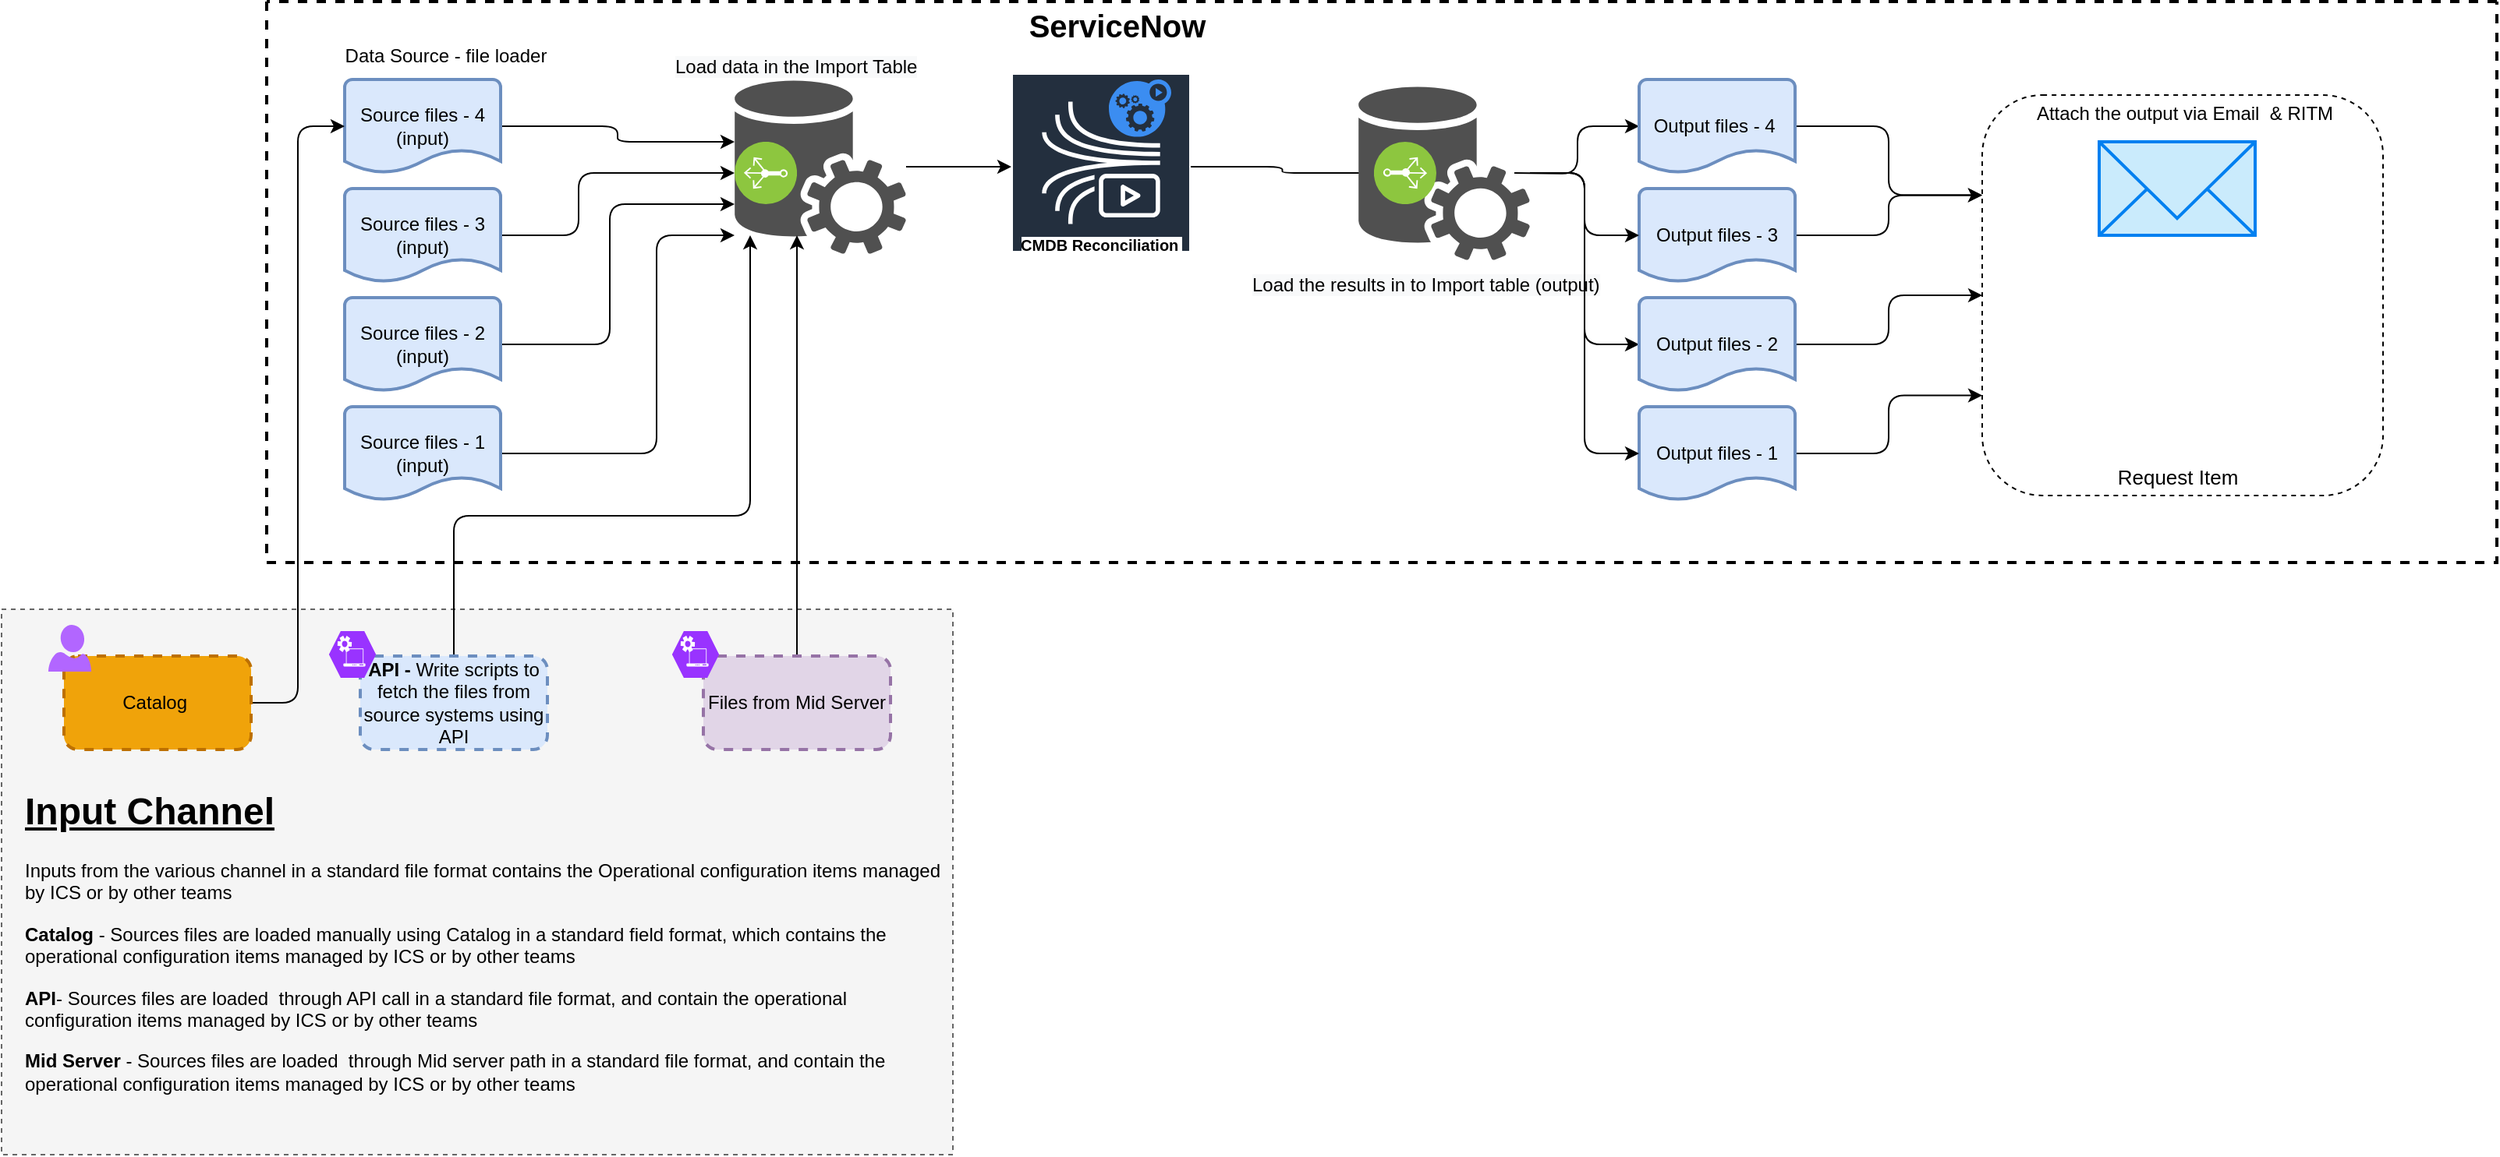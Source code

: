 <mxfile version="20.6.0" type="github"><diagram id="Gx5JAgFAaHTAftw7QpYB" name="Page-1"><mxGraphModel dx="3182" dy="1122" grid="1" gridSize="10" guides="1" tooltips="1" connect="1" arrows="1" fold="1" page="1" pageScale="1" pageWidth="850" pageHeight="1100" math="0" shadow="0"><root><mxCell id="0"/><mxCell id="1" parent="0"/><mxCell id="8ruMCxL2oFIT7Z4K_4vt-63" value="" style="rounded=0;whiteSpace=wrap;html=1;labelBackgroundColor=#3369FF;fontSize=20;strokeWidth=1;fillColor=#f5f5f5;dashed=1;strokeColor=#666666;fontColor=#333333;" parent="1" vertex="1"><mxGeometry x="480" y="650" width="610" height="350" as="geometry"/></mxCell><mxCell id="8ruMCxL2oFIT7Z4K_4vt-21" value="" style="swimlane;startSize=0;rounded=1;dashed=1;strokeWidth=2;fillColor=none;labelBackgroundColor=default;strokeColor=#000000;" parent="1" vertex="1"><mxGeometry x="650" y="260" width="1430" height="360" as="geometry"><mxRectangle x="650" y="260" width="50" height="40" as="alternateBounds"/></mxGeometry></mxCell><mxCell id="8ruMCxL2oFIT7Z4K_4vt-26" value="Data Source - file loader" style="text;html=1;strokeColor=none;fillColor=none;align=center;verticalAlign=middle;whiteSpace=wrap;rounded=1;dashed=1;" parent="8ruMCxL2oFIT7Z4K_4vt-21" vertex="1"><mxGeometry x="30" y="20" width="170" height="30" as="geometry"/></mxCell><mxCell id="8ruMCxL2oFIT7Z4K_4vt-7" value="" style="edgeStyle=orthogonalEdgeStyle;rounded=1;orthogonalLoop=1;jettySize=auto;html=1;entryX=0;entryY=1;entryDx=0;entryDy=0;" parent="8ruMCxL2oFIT7Z4K_4vt-21" source="8ruMCxL2oFIT7Z4K_4vt-4" edge="1"><mxGeometry relative="1" as="geometry"><mxPoint x="300" y="150" as="targetPoint"/><Array as="points"><mxPoint x="250" y="290"/><mxPoint x="250" y="150"/></Array></mxGeometry></mxCell><mxCell id="8ruMCxL2oFIT7Z4K_4vt-16" value="" style="edgeStyle=orthogonalEdgeStyle;rounded=1;orthogonalLoop=1;jettySize=auto;html=1;entryX=0;entryY=0.5;entryDx=0;entryDy=0;entryPerimeter=0;" parent="8ruMCxL2oFIT7Z4K_4vt-21" target="9700RHBB0rG6s58wv9qI-22" edge="1"><mxGeometry relative="1" as="geometry"><mxPoint x="800" y="110" as="sourcePoint"/><mxPoint x="880" y="90" as="targetPoint"/></mxGeometry></mxCell><mxCell id="8ruMCxL2oFIT7Z4K_4vt-71" style="edgeStyle=orthogonalEdgeStyle;rounded=1;orthogonalLoop=1;jettySize=auto;html=1;exitX=1;exitY=0.5;exitDx=0;exitDy=0;exitPerimeter=0;entryX=0;entryY=0.25;entryDx=0;entryDy=0;fontSize=20;" parent="8ruMCxL2oFIT7Z4K_4vt-21" source="8ruMCxL2oFIT7Z4K_4vt-1" edge="1"><mxGeometry relative="1" as="geometry"><mxPoint x="300" y="90" as="targetPoint"/><Array as="points"><mxPoint x="225" y="80"/><mxPoint x="225" y="90"/></Array></mxGeometry></mxCell><mxCell id="8ruMCxL2oFIT7Z4K_4vt-1" value="&lt;span style=&quot;&quot;&gt;Source files - 4 (input)&lt;/span&gt;" style="strokeWidth=2;html=1;shape=mxgraph.flowchart.document2;whiteSpace=wrap;size=0.25;rounded=1;fillColor=#dae8fc;strokeColor=#6c8ebf;" parent="8ruMCxL2oFIT7Z4K_4vt-21" vertex="1"><mxGeometry x="50" y="50" width="100" height="60" as="geometry"/></mxCell><mxCell id="8ruMCxL2oFIT7Z4K_4vt-70" style="edgeStyle=orthogonalEdgeStyle;rounded=1;orthogonalLoop=1;jettySize=auto;html=1;fontSize=20;" parent="8ruMCxL2oFIT7Z4K_4vt-21" source="8ruMCxL2oFIT7Z4K_4vt-2" edge="1"><mxGeometry relative="1" as="geometry"><mxPoint x="300" y="110" as="targetPoint"/><Array as="points"><mxPoint x="200" y="150"/><mxPoint x="200" y="110"/></Array></mxGeometry></mxCell><mxCell id="8ruMCxL2oFIT7Z4K_4vt-2" value="&lt;span style=&quot;&quot;&gt;Source files - 3 (input)&lt;/span&gt;" style="strokeWidth=2;html=1;shape=mxgraph.flowchart.document2;whiteSpace=wrap;size=0.25;rounded=1;fillColor=#dae8fc;strokeColor=#6c8ebf;" parent="8ruMCxL2oFIT7Z4K_4vt-21" vertex="1"><mxGeometry x="50" y="120" width="100" height="60" as="geometry"/></mxCell><mxCell id="8ruMCxL2oFIT7Z4K_4vt-69" style="edgeStyle=orthogonalEdgeStyle;rounded=1;orthogonalLoop=1;jettySize=auto;html=1;entryX=0;entryY=0.75;entryDx=0;entryDy=0;fontSize=20;" parent="8ruMCxL2oFIT7Z4K_4vt-21" source="8ruMCxL2oFIT7Z4K_4vt-3" edge="1"><mxGeometry relative="1" as="geometry"><mxPoint x="300" y="130" as="targetPoint"/><Array as="points"><mxPoint x="220" y="220"/><mxPoint x="220" y="130"/></Array></mxGeometry></mxCell><mxCell id="8ruMCxL2oFIT7Z4K_4vt-3" value="&lt;span style=&quot;&quot;&gt;Source files - 2 (input)&lt;/span&gt;" style="strokeWidth=2;html=1;shape=mxgraph.flowchart.document2;whiteSpace=wrap;size=0.25;rounded=1;fillColor=#dae8fc;strokeColor=#6c8ebf;" parent="8ruMCxL2oFIT7Z4K_4vt-21" vertex="1"><mxGeometry x="50" y="190" width="100" height="60" as="geometry"/></mxCell><mxCell id="8ruMCxL2oFIT7Z4K_4vt-4" value="Source files - 1 (input)" style="strokeWidth=2;html=1;shape=mxgraph.flowchart.document2;whiteSpace=wrap;size=0.25;rounded=1;fillColor=#dae8fc;strokeColor=#6c8ebf;" parent="8ruMCxL2oFIT7Z4K_4vt-21" vertex="1"><mxGeometry x="50" y="260" width="100" height="60" as="geometry"/></mxCell><mxCell id="8ruMCxL2oFIT7Z4K_4vt-23" value="&lt;font style=&quot;font-size: 20px;&quot;&gt;ServiceNow&lt;/font&gt;" style="text;strokeColor=none;fillColor=none;html=1;fontSize=24;fontStyle=1;verticalAlign=middle;align=center;rounded=1;dashed=1;strokeWidth=0;" parent="8ruMCxL2oFIT7Z4K_4vt-21" vertex="1"><mxGeometry x="470" width="150" height="30" as="geometry"/></mxCell><mxCell id="8ruMCxL2oFIT7Z4K_4vt-68" value="&lt;span style=&quot;color: rgb(0, 0, 0); font-family: Helvetica; font-size: 12px; font-style: normal; font-variant-ligatures: normal; font-variant-caps: normal; font-weight: 400; letter-spacing: normal; orphans: 2; text-align: center; text-indent: 0px; text-transform: none; widows: 2; word-spacing: 0px; -webkit-text-stroke-width: 0px; background-color: rgb(248, 249, 250); text-decoration-thickness: initial; text-decoration-style: initial; text-decoration-color: initial; float: none; display: inline !important;&quot;&gt;Load data in the Import Table&lt;/span&gt;" style="text;whiteSpace=wrap;html=1;fontSize=20;" parent="8ruMCxL2oFIT7Z4K_4vt-21" vertex="1"><mxGeometry x="260" y="20" width="160" height="40" as="geometry"/></mxCell><mxCell id="9700RHBB0rG6s58wv9qI-7" value="" style="sketch=0;pointerEvents=1;shadow=0;dashed=0;html=1;strokeColor=none;fillColor=#505050;labelPosition=center;verticalLabelPosition=bottom;verticalAlign=top;outlineConnect=0;align=center;shape=mxgraph.office.services.central_management_service;rounded=1;labelBackgroundColor=#FFFFFF;fontSize=20;" parent="8ruMCxL2oFIT7Z4K_4vt-21" vertex="1"><mxGeometry x="300" y="50" width="110" height="112" as="geometry"/></mxCell><mxCell id="9700RHBB0rG6s58wv9qI-8" value="" style="edgeStyle=orthogonalEdgeStyle;rounded=1;orthogonalLoop=1;jettySize=auto;html=1;fontSize=20;" parent="8ruMCxL2oFIT7Z4K_4vt-21" source="9700RHBB0rG6s58wv9qI-7" target="9700RHBB0rG6s58wv9qI-12" edge="1"><mxGeometry relative="1" as="geometry"><mxPoint x="475" y="106" as="targetPoint"/></mxGeometry></mxCell><mxCell id="9700RHBB0rG6s58wv9qI-20" value="" style="edgeStyle=orthogonalEdgeStyle;rounded=1;orthogonalLoop=1;jettySize=auto;html=1;fontSize=20;fontColor=#FF3399;" parent="8ruMCxL2oFIT7Z4K_4vt-21" source="9700RHBB0rG6s58wv9qI-12" target="9700RHBB0rG6s58wv9qI-16" edge="1"><mxGeometry relative="1" as="geometry"/></mxCell><mxCell id="9700RHBB0rG6s58wv9qI-12" value="&lt;font color=&quot;#000000&quot;&gt;CMDB Reconciliation&amp;nbsp;&lt;/font&gt;" style="sketch=0;outlineConnect=0;fontColor=#232F3E;gradientColor=none;strokeColor=#ffffff;fillColor=#232F3E;dashed=0;verticalLabelPosition=middle;verticalAlign=bottom;align=center;html=1;whiteSpace=wrap;fontSize=10;fontStyle=1;spacing=3;shape=mxgraph.aws4.productIcon;prIcon=mxgraph.aws4.kinesis_video_streams;rounded=1;shadow=0;labelBackgroundColor=#FFFFFF;" parent="8ruMCxL2oFIT7Z4K_4vt-21" vertex="1"><mxGeometry x="477.5" y="46" width="115" height="120" as="geometry"/></mxCell><mxCell id="9700RHBB0rG6s58wv9qI-13" value="" style="sketch=0;html=1;aspect=fixed;strokeColor=none;shadow=0;align=center;verticalAlign=top;fillColor=#3B8DF1;shape=mxgraph.gcp2.gear_load;rounded=1;dashed=1;labelBackgroundColor=#FFFFFF;fontSize=20;fontColor=#FF3399;" parent="8ruMCxL2oFIT7Z4K_4vt-21" vertex="1"><mxGeometry x="540" y="50" width="40" height="36.8" as="geometry"/></mxCell><mxCell id="9700RHBB0rG6s58wv9qI-14" value="" style="aspect=fixed;perimeter=ellipsePerimeter;html=1;align=center;shadow=0;dashed=0;fontColor=#4277BB;labelBackgroundColor=#ffffff;fontSize=12;spacingTop=3;image;image=img/lib/ibm/infrastructure/load_balancing_routing.svg;rounded=1;strokeColor=#000000;strokeWidth=1;fillColor=none;gradientColor=none;rotation=-90;" parent="8ruMCxL2oFIT7Z4K_4vt-21" vertex="1"><mxGeometry x="300" y="90" width="40" height="40" as="geometry"/></mxCell><mxCell id="9700RHBB0rG6s58wv9qI-26" value="" style="edgeStyle=orthogonalEdgeStyle;rounded=1;orthogonalLoop=1;jettySize=auto;html=1;fontSize=20;fontColor=#000000;entryX=0;entryY=0.5;entryDx=0;entryDy=0;entryPerimeter=0;" parent="8ruMCxL2oFIT7Z4K_4vt-21" source="9700RHBB0rG6s58wv9qI-15" target="9700RHBB0rG6s58wv9qI-24" edge="1"><mxGeometry relative="1" as="geometry"/></mxCell><mxCell id="9700RHBB0rG6s58wv9qI-15" value="" style="sketch=0;pointerEvents=1;shadow=0;dashed=0;html=1;strokeColor=none;fillColor=#505050;labelPosition=center;verticalLabelPosition=bottom;verticalAlign=top;outlineConnect=0;align=center;shape=mxgraph.office.services.central_management_service;rounded=1;labelBackgroundColor=#FFFFFF;fontSize=20;" parent="8ruMCxL2oFIT7Z4K_4vt-21" vertex="1"><mxGeometry x="700" y="54" width="110" height="112" as="geometry"/></mxCell><mxCell id="9700RHBB0rG6s58wv9qI-16" value="" style="aspect=fixed;perimeter=ellipsePerimeter;html=1;align=center;shadow=0;dashed=0;fontColor=#4277BB;labelBackgroundColor=#ffffff;fontSize=12;spacingTop=3;image;image=img/lib/ibm/infrastructure/load_balancing_routing.svg;rounded=1;strokeColor=#000000;strokeWidth=1;fillColor=none;gradientColor=none;rotation=90;" parent="8ruMCxL2oFIT7Z4K_4vt-21" vertex="1"><mxGeometry x="710" y="90" width="40" height="40" as="geometry"/></mxCell><mxCell id="9700RHBB0rG6s58wv9qI-17" value="&lt;span style=&quot;color: rgb(0, 0, 0); font-family: Helvetica; font-size: 12px; font-style: normal; font-variant-ligatures: normal; font-variant-caps: normal; font-weight: 400; letter-spacing: normal; orphans: 2; text-indent: 0px; text-transform: none; widows: 2; word-spacing: 0px; -webkit-text-stroke-width: 0px; background-color: rgb(248, 249, 250); text-decoration-thickness: initial; text-decoration-style: initial; text-decoration-color: initial; float: none; display: inline !important;&quot;&gt;Load the results in to Import table (output)&lt;/span&gt;" style="text;whiteSpace=wrap;html=1;fontSize=20;fontColor=#FF3399;align=left;" parent="8ruMCxL2oFIT7Z4K_4vt-21" vertex="1"><mxGeometry x="630" y="160" width="230" height="60" as="geometry"/></mxCell><mxCell id="9700RHBB0rG6s58wv9qI-21" style="edgeStyle=orthogonalEdgeStyle;rounded=1;orthogonalLoop=1;jettySize=auto;html=1;exitX=0.5;exitY=1;exitDx=0;exitDy=0;fontSize=20;fontColor=#000000;" parent="8ruMCxL2oFIT7Z4K_4vt-21" source="9700RHBB0rG6s58wv9qI-17" target="9700RHBB0rG6s58wv9qI-17" edge="1"><mxGeometry relative="1" as="geometry"/></mxCell><mxCell id="9700RHBB0rG6s58wv9qI-31" value="" style="edgeStyle=orthogonalEdgeStyle;rounded=1;orthogonalLoop=1;jettySize=auto;html=1;fontSize=20;fontColor=#000000;entryX=0;entryY=0.25;entryDx=0;entryDy=0;" parent="8ruMCxL2oFIT7Z4K_4vt-21" source="9700RHBB0rG6s58wv9qI-22" target="9700RHBB0rG6s58wv9qI-38" edge="1"><mxGeometry relative="1" as="geometry"><mxPoint x="1110" y="80" as="targetPoint"/></mxGeometry></mxCell><mxCell id="9700RHBB0rG6s58wv9qI-22" value="&lt;span style=&quot;&quot;&gt;Output files - 4&amp;nbsp;&lt;/span&gt;" style="strokeWidth=2;html=1;shape=mxgraph.flowchart.document2;whiteSpace=wrap;size=0.25;rounded=1;fillColor=#dae8fc;strokeColor=#6c8ebf;" parent="8ruMCxL2oFIT7Z4K_4vt-21" vertex="1"><mxGeometry x="880" y="50" width="100" height="60" as="geometry"/></mxCell><mxCell id="9700RHBB0rG6s58wv9qI-33" value="" style="edgeStyle=orthogonalEdgeStyle;rounded=1;orthogonalLoop=1;jettySize=auto;html=1;fontSize=20;fontColor=#000000;entryX=0;entryY=0.25;entryDx=0;entryDy=0;" parent="8ruMCxL2oFIT7Z4K_4vt-21" source="9700RHBB0rG6s58wv9qI-23" target="9700RHBB0rG6s58wv9qI-38" edge="1"><mxGeometry relative="1" as="geometry"/></mxCell><mxCell id="9700RHBB0rG6s58wv9qI-23" value="Output files - 3" style="strokeWidth=2;html=1;shape=mxgraph.flowchart.document2;whiteSpace=wrap;size=0.25;rounded=1;fillColor=#dae8fc;strokeColor=#6c8ebf;" parent="8ruMCxL2oFIT7Z4K_4vt-21" vertex="1"><mxGeometry x="880" y="120" width="100" height="60" as="geometry"/></mxCell><mxCell id="9700RHBB0rG6s58wv9qI-35" value="" style="edgeStyle=orthogonalEdgeStyle;rounded=1;orthogonalLoop=1;jettySize=auto;html=1;fontSize=20;fontColor=#000000;entryX=0;entryY=0.5;entryDx=0;entryDy=0;" parent="8ruMCxL2oFIT7Z4K_4vt-21" source="9700RHBB0rG6s58wv9qI-24" target="9700RHBB0rG6s58wv9qI-38" edge="1"><mxGeometry relative="1" as="geometry"/></mxCell><mxCell id="9700RHBB0rG6s58wv9qI-24" value="Output files - 2" style="strokeWidth=2;html=1;shape=mxgraph.flowchart.document2;whiteSpace=wrap;size=0.25;rounded=1;fillColor=#dae8fc;strokeColor=#6c8ebf;" parent="8ruMCxL2oFIT7Z4K_4vt-21" vertex="1"><mxGeometry x="880" y="190" width="100" height="60" as="geometry"/></mxCell><mxCell id="9700RHBB0rG6s58wv9qI-37" value="" style="edgeStyle=orthogonalEdgeStyle;rounded=1;orthogonalLoop=1;jettySize=auto;html=1;fontSize=20;fontColor=#000000;entryX=0;entryY=0.75;entryDx=0;entryDy=0;" parent="8ruMCxL2oFIT7Z4K_4vt-21" source="9700RHBB0rG6s58wv9qI-25" target="9700RHBB0rG6s58wv9qI-38" edge="1"><mxGeometry relative="1" as="geometry"/></mxCell><mxCell id="9700RHBB0rG6s58wv9qI-25" value="Output files - 1" style="strokeWidth=2;html=1;shape=mxgraph.flowchart.document2;whiteSpace=wrap;size=0.25;rounded=1;fillColor=#dae8fc;strokeColor=#6c8ebf;" parent="8ruMCxL2oFIT7Z4K_4vt-21" vertex="1"><mxGeometry x="880" y="260" width="100" height="60" as="geometry"/></mxCell><mxCell id="9700RHBB0rG6s58wv9qI-28" value="" style="edgeStyle=orthogonalEdgeStyle;rounded=1;orthogonalLoop=1;jettySize=auto;html=1;fontSize=20;fontColor=#000000;entryX=0;entryY=0.5;entryDx=0;entryDy=0;entryPerimeter=0;" parent="8ruMCxL2oFIT7Z4K_4vt-21" source="9700RHBB0rG6s58wv9qI-15" target="9700RHBB0rG6s58wv9qI-23" edge="1"><mxGeometry relative="1" as="geometry"><mxPoint x="820" y="120" as="sourcePoint"/><mxPoint x="890" y="230" as="targetPoint"/></mxGeometry></mxCell><mxCell id="9700RHBB0rG6s58wv9qI-29" value="" style="edgeStyle=orthogonalEdgeStyle;rounded=1;orthogonalLoop=1;jettySize=auto;html=1;fontSize=20;fontColor=#000000;entryX=0;entryY=0.5;entryDx=0;entryDy=0;entryPerimeter=0;" parent="8ruMCxL2oFIT7Z4K_4vt-21" source="9700RHBB0rG6s58wv9qI-15" target="9700RHBB0rG6s58wv9qI-25" edge="1"><mxGeometry relative="1" as="geometry"><mxPoint x="820" y="120" as="sourcePoint"/><mxPoint x="890" y="160" as="targetPoint"/></mxGeometry></mxCell><mxCell id="8ruMCxL2oFIT7Z4K_4vt-55" value="" style="html=1;verticalLabelPosition=bottom;align=center;labelBackgroundColor=#ffffff;verticalAlign=top;strokeWidth=2;strokeColor=#0080F0;shadow=0;dashed=0;shape=mxgraph.ios7.icons.mail;rounded=1;fillColor=#CAEBFC;" parent="8ruMCxL2oFIT7Z4K_4vt-21" vertex="1"><mxGeometry x="1175" y="90" width="100" height="60" as="geometry"/></mxCell><mxCell id="9700RHBB0rG6s58wv9qI-38" value="" style="whiteSpace=wrap;html=1;aspect=fixed;rounded=1;shadow=0;dashed=1;labelBackgroundColor=#FFFFFF;fontSize=20;fontColor=#000000;strokeColor=#000000;strokeWidth=1;fillColor=none;gradientColor=none;" parent="8ruMCxL2oFIT7Z4K_4vt-21" vertex="1"><mxGeometry x="1100" y="60" width="257" height="257" as="geometry"/></mxCell><mxCell id="9700RHBB0rG6s58wv9qI-9" value="&lt;font style=&quot;font-size: 13px;&quot;&gt;Request Item&lt;/font&gt;" style="shape=image;html=1;verticalAlign=top;verticalLabelPosition=bottom;labelBackgroundColor=#ffffff;imageAspect=0;aspect=fixed;image=https://cdn1.iconfinder.com/data/icons/files-94/32/Attachment-128.png;rounded=1;shadow=0;dashed=1;fontSize=20;strokeColor=#000000;strokeWidth=1;fillColor=none;gradientColor=none;" parent="8ruMCxL2oFIT7Z4K_4vt-21" vertex="1"><mxGeometry x="1161" y="156" width="128" height="128" as="geometry"/></mxCell><mxCell id="8ruMCxL2oFIT7Z4K_4vt-31" value="Attach the output via Email&amp;nbsp; &amp;amp; RITM" style="text;html=1;strokeColor=none;fillColor=none;align=center;verticalAlign=middle;whiteSpace=wrap;rounded=1;dashed=1;" parent="8ruMCxL2oFIT7Z4K_4vt-21" vertex="1"><mxGeometry x="1115" y="56.8" width="230" height="30" as="geometry"/></mxCell><mxCell id="8ruMCxL2oFIT7Z4K_4vt-30" style="edgeStyle=orthogonalEdgeStyle;rounded=1;orthogonalLoop=1;jettySize=auto;html=1;entryX=0;entryY=0.5;entryDx=0;entryDy=0;entryPerimeter=0;" parent="1" source="8ruMCxL2oFIT7Z4K_4vt-29" target="8ruMCxL2oFIT7Z4K_4vt-1" edge="1"><mxGeometry relative="1" as="geometry"/></mxCell><mxCell id="8ruMCxL2oFIT7Z4K_4vt-29" value="Catalog&amp;nbsp;" style="rounded=1;whiteSpace=wrap;html=1;dashed=1;strokeWidth=2;fillColor=#f0a30a;strokeColor=#BD7000;fontColor=#000000;" parent="1" vertex="1"><mxGeometry x="520" y="680" width="120" height="60" as="geometry"/></mxCell><mxCell id="8ruMCxL2oFIT7Z4K_4vt-33" style="edgeStyle=orthogonalEdgeStyle;rounded=1;orthogonalLoop=1;jettySize=auto;html=1;entryX=0.5;entryY=1;entryDx=0;entryDy=0;" parent="1" source="8ruMCxL2oFIT7Z4K_4vt-32" edge="1"><mxGeometry relative="1" as="geometry"><mxPoint x="990" y="410" as="targetPoint"/></mxGeometry></mxCell><mxCell id="8ruMCxL2oFIT7Z4K_4vt-32" value="Files from Mid Server" style="rounded=1;whiteSpace=wrap;html=1;dashed=1;strokeWidth=2;fillColor=#e1d5e7;strokeColor=#9673a6;" parent="1" vertex="1"><mxGeometry x="930" y="680" width="120" height="60" as="geometry"/></mxCell><mxCell id="8ruMCxL2oFIT7Z4K_4vt-35" style="edgeStyle=orthogonalEdgeStyle;rounded=1;orthogonalLoop=1;jettySize=auto;html=1;exitX=0.5;exitY=0;exitDx=0;exitDy=0;entryX=0.125;entryY=1;entryDx=0;entryDy=0;entryPerimeter=0;" parent="1" source="8ruMCxL2oFIT7Z4K_4vt-34" edge="1"><mxGeometry relative="1" as="geometry"><mxPoint x="960" y="410" as="targetPoint"/><Array as="points"><mxPoint x="770" y="590"/><mxPoint x="960" y="590"/></Array></mxGeometry></mxCell><mxCell id="8ruMCxL2oFIT7Z4K_4vt-34" value="&lt;b&gt;API - &lt;/b&gt;Write scripts to fetch the files from source systems using API" style="rounded=1;whiteSpace=wrap;html=1;dashed=1;strokeWidth=2;fillColor=#dae8fc;strokeColor=#6c8ebf;" parent="1" vertex="1"><mxGeometry x="710" y="680" width="120" height="60" as="geometry"/></mxCell><mxCell id="8ruMCxL2oFIT7Z4K_4vt-57" value="&lt;h1&gt;&lt;u&gt;Input Channel&lt;/u&gt;&lt;/h1&gt;&lt;p&gt;Inputs from the various channel in a standard file format contains the Operational configuration items managed by ICS or by other teams&lt;/p&gt;&lt;p&gt;&lt;b&gt;Catalog &lt;/b&gt;- Sources files are loaded manually using Catalog in a standard field format, which contains the operational configuration items managed by ICS or by other teams&lt;/p&gt;&lt;p&gt;&lt;b&gt;API&lt;/b&gt;- Sources files are loaded&amp;nbsp; through API call in a standard file format, and contain the operational configuration items managed by ICS or by other teams&amp;nbsp;&lt;br&gt;&lt;/p&gt;&lt;p&gt;&lt;/p&gt;&lt;b&gt;Mid Server&lt;/b&gt; - Sources files are loaded&amp;nbsp; through Mid server path in a standard file format, and contain the operational configuration items managed by ICS or by other teams&amp;nbsp;&lt;p&gt;&amp;nbsp;&lt;/p&gt;" style="text;html=1;strokeColor=none;fillColor=none;spacing=5;spacingTop=-20;whiteSpace=wrap;overflow=hidden;rounded=0;" parent="1" vertex="1"><mxGeometry x="490" y="760" width="600" height="220" as="geometry"/></mxCell><mxCell id="8ruMCxL2oFIT7Z4K_4vt-58" value="" style="verticalLabelPosition=bottom;html=1;verticalAlign=top;align=center;strokeColor=none;fillColor=#B266FF;shape=mxgraph.azure.user;rounded=1;labelBackgroundColor=#3369FF;fontSize=20;" parent="1" vertex="1"><mxGeometry x="510" y="660" width="27.5" height="30" as="geometry"/></mxCell><mxCell id="8ruMCxL2oFIT7Z4K_4vt-61" value="" style="verticalLabelPosition=bottom;html=1;fillColor=#9933FF;strokeColor=#ffffff;verticalAlign=top;align=center;points=[[0,0.5,0],[0.125,0.25,0],[0.25,0,0],[0.5,0,0],[0.75,0,0],[0.875,0.25,0],[1,0.5,0],[0.875,0.75,0],[0.75,1,0],[0.5,1,0],[0.125,0.75,0]];pointerEvents=1;shape=mxgraph.cisco_safe.compositeIcon;bgIcon=mxgraph.cisco_safe.design.blank_device;resIcon=mxgraph.cisco_safe.design.automated_system;rounded=1;labelBackgroundColor=#3369FF;fontSize=20;" parent="1" vertex="1"><mxGeometry x="690" y="664" width="30" height="30" as="geometry"/></mxCell><mxCell id="8ruMCxL2oFIT7Z4K_4vt-62" value="" style="verticalLabelPosition=bottom;html=1;fillColor=#9933FF;strokeColor=#ffffff;verticalAlign=top;align=center;points=[[0,0.5,0],[0.125,0.25,0],[0.25,0,0],[0.5,0,0],[0.75,0,0],[0.875,0.25,0],[1,0.5,0],[0.875,0.75,0],[0.75,1,0],[0.5,1,0],[0.125,0.75,0]];pointerEvents=1;shape=mxgraph.cisco_safe.compositeIcon;bgIcon=mxgraph.cisco_safe.design.blank_device;resIcon=mxgraph.cisco_safe.design.automated_system;rounded=1;labelBackgroundColor=#3369FF;fontSize=20;" parent="1" vertex="1"><mxGeometry x="910" y="664" width="30" height="30" as="geometry"/></mxCell></root></mxGraphModel></diagram></mxfile>